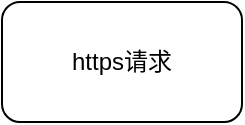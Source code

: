 <mxfile version="23.1.5" type="github">
  <diagram name="Page-1" id="doG4N9NbRk4QpIvvMpRP">
    <mxGraphModel dx="794" dy="540" grid="1" gridSize="10" guides="1" tooltips="1" connect="1" arrows="1" fold="1" page="1" pageScale="1" pageWidth="850" pageHeight="1100" math="0" shadow="0">
      <root>
        <mxCell id="0" />
        <mxCell id="1" parent="0" />
        <mxCell id="tt_tbJYuS4VU8zwcYe2W-1" value="https请求" style="rounded=1;whiteSpace=wrap;html=1;" vertex="1" parent="1">
          <mxGeometry x="220" y="200" width="120" height="60" as="geometry" />
        </mxCell>
      </root>
    </mxGraphModel>
  </diagram>
</mxfile>
